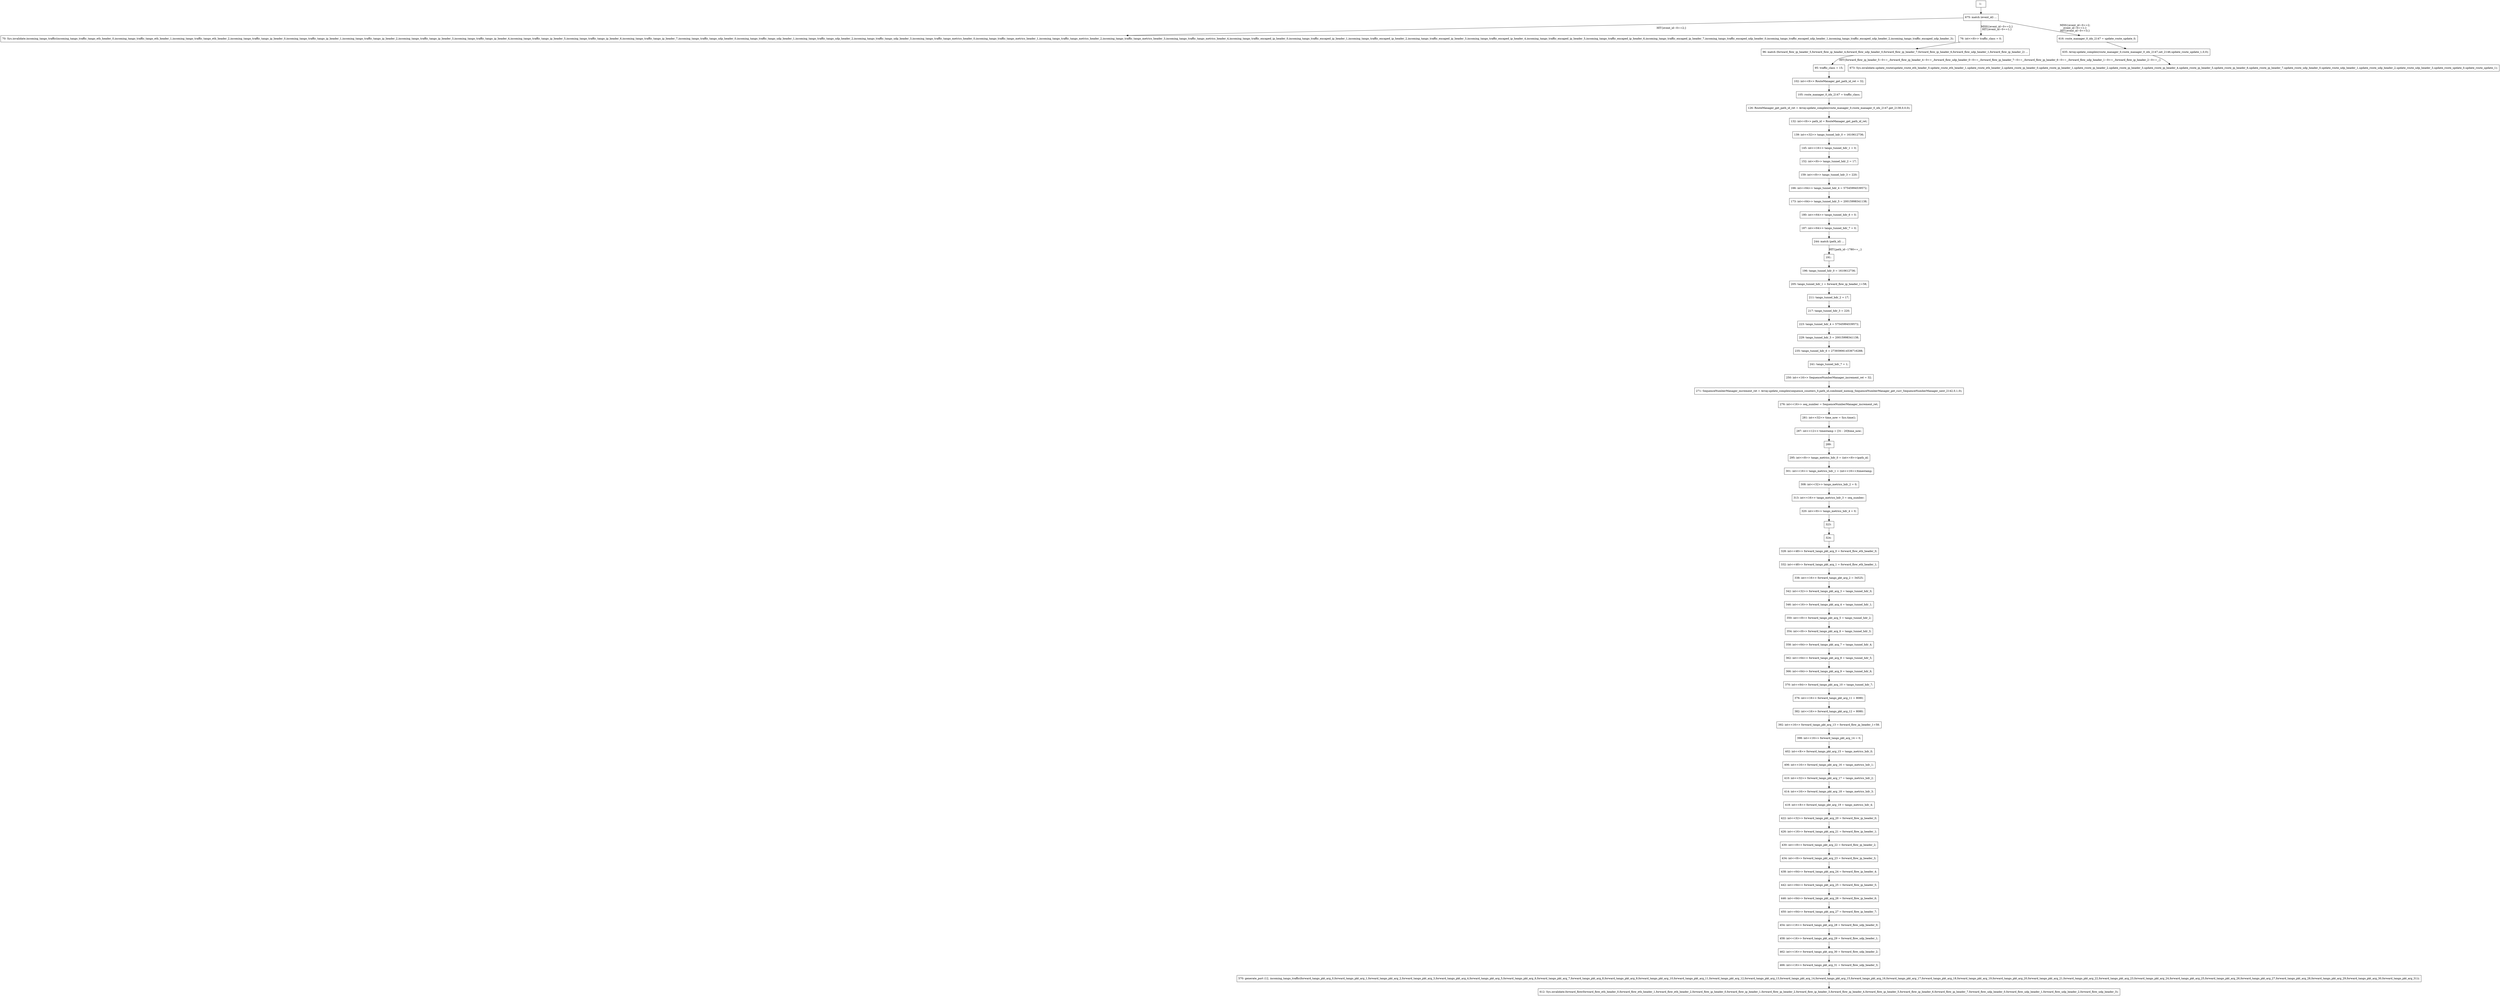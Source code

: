 digraph G {
  "1: " [shape=box, ];
  "70: Sys.invalidate.incoming_tango_traffic(incoming_tango_traffic_tango_eth_header_0,incoming_tango_traffic_tango_eth_header_1,incoming_tango_traffic_tango_eth_header_2,incoming_tango_traffic_tango_ip_header_0,incoming_tango_traffic_tango_ip_header_1,incoming_tango_traffic_tango_ip_header_2,incoming_tango_traffic_tango_ip_header_3,incoming_tango_traffic_tango_ip_header_4,incoming_tango_traffic_tango_ip_header_5,incoming_tango_traffic_tango_ip_header_6,incoming_tango_traffic_tango_ip_header_7,incoming_tango_traffic_tango_udp_header_0,incoming_tango_traffic_tango_udp_header_1,incoming_tango_traffic_tango_udp_header_2,incoming_tango_traffic_tango_udp_header_3,incoming_tango_traffic_tango_metrics_header_0,incoming_tango_traffic_tango_metrics_header_1,incoming_tango_traffic_tango_metrics_header_2,incoming_tango_traffic_tango_metrics_header_3,incoming_tango_traffic_tango_metrics_header_4,incoming_tango_traffic_encaped_ip_header_0,incoming_tango_traffic_encaped_ip_header_1,incoming_tango_traffic_encaped_ip_header_2,incoming_tango_traffic_encaped_ip_header_3,incoming_tango_traffic_encaped_ip_header_4,incoming_tango_traffic_encaped_ip_header_5,incoming_tango_traffic_encaped_ip_header_6,incoming_tango_traffic_encaped_ip_header_7,incoming_tango_traffic_encaped_udp_header_0,incoming_tango_traffic_encaped_udp_header_1,incoming_tango_traffic_encaped_udp_header_2,incoming_tango_traffic_encaped_udp_header_3);" [
  shape=box, ];
  "76: int<<8>> traffic_class = 0;" [shape=box, ];
  "95: traffic_class = 15;" [shape=box, ];
  "96: match (forward_flow_ip_header_5,forward_flow_ip_header_4,forward_flow_udp_header_0,forward_flow_ip_header_7,forward_flow_ip_header_6,forward_flow_udp_header_1,forward_flow_ip_header_2) ...
" [
  shape=box, ];
  "102: int<<8>> RouteManager_get_path_id_ret = 32;" [shape=box, ];
  "105: route_manager_0_idx_2147 = traffic_class;" [shape=box, ];
  "126: RouteManager_get_path_id_ret = Array.update_complex(route_manager_0,route_manager_0_idx_2147,get_2138,0,0,0);" [
  shape=box, ];
  "132: int<<8>> path_id = RouteManager_get_path_id_ret;" [shape=box, ];
  "139: int<<32>> tango_tunnel_hdr_0 = 1610612736;" [shape=box, ];
  "145: int<<16>> tango_tunnel_hdr_1 = 0;" [shape=box, ];
  "152: int<<8>> tango_tunnel_hdr_2 = 17;" [shape=box, ];
  "159: int<<8>> tango_tunnel_hdr_3 = 220;" [shape=box, ];
  "166: int<<64>> tango_tunnel_hdr_4 = 57545994539572;" [shape=box, ];
  "173: int<<64>> tango_tunnel_hdr_5 = 20015998341138;" [shape=box, ];
  "180: int<<64>> tango_tunnel_hdr_6 = 0;" [shape=box, ];
  "187: int<<64>> tango_tunnel_hdr_7 = 0;" [shape=box, ];
  "191: " [shape=box, ];
  "196: tango_tunnel_hdr_0 = 1610612736;" [shape=box, ];
  "205: tango_tunnel_hdr_1 = forward_flow_ip_header_1+58;" [shape=box, ];
  "211: tango_tunnel_hdr_2 = 17;" [shape=box, ];
  "217: tango_tunnel_hdr_3 = 220;" [shape=box, ];
  "223: tango_tunnel_hdr_4 = 57545994539572;" [shape=box, ];
  "229: tango_tunnel_hdr_5 = 20015998341138;" [shape=box, ];
  "235: tango_tunnel_hdr_6 = 2739390614536716288;" [shape=box, ];
  "241: tango_tunnel_hdr_7 = 1;" [shape=box, ];
  "244: match (path_id) ...
" [shape=box, ];
  "250: int<<16>> SequenceNumberManager_increment_ret = 32;" [shape=box, ];
  "271: SequenceNumberManager_increment_ret = Array.update_complex(sequence_counters_0,path_id,combined_memop_SequenceNumberManager_get_curr_SequenceNumberManager_next_2142,0,1,0);" [
  shape=box, ];
  "276: int<<16>> seq_number = SequenceNumberManager_increment_ret;" [
  shape=box, ];
  "281: int<<32>> time_now = Sys.time();" [shape=box, ];
  "287: int<<12>> timestamp = [31 : 20]time_now;" [shape=box, ];
  "289: " [shape=box, ];
  "295: int<<8>> tango_metrics_hdr_0 = (int<<8>>)path_id;" [shape=box, ];
  "301: int<<16>> tango_metrics_hdr_1 = (int<<16>>)timestamp;" [shape=box, ];
  "308: int<<32>> tango_metrics_hdr_2 = 0;" [shape=box, ];
  "313: int<<16>> tango_metrics_hdr_3 = seq_number;" [shape=box, ];
  "320: int<<8>> tango_metrics_hdr_4 = 0;" [shape=box, ];
  "323: " [shape=box, ];
  "324: " [shape=box, ];
  "328: int<<48>> forward_tango_pkt_arg_0 = forward_flow_eth_header_0;" [
  shape=box, ];
  "332: int<<48>> forward_tango_pkt_arg_1 = forward_flow_eth_header_1;" [
  shape=box, ];
  "338: int<<16>> forward_tango_pkt_arg_2 = 34525;" [shape=box, ];
  "342: int<<32>> forward_tango_pkt_arg_3 = tango_tunnel_hdr_0;" [shape=box, ];
  "346: int<<16>> forward_tango_pkt_arg_4 = tango_tunnel_hdr_1;" [shape=box, ];
  "350: int<<8>> forward_tango_pkt_arg_5 = tango_tunnel_hdr_2;" [shape=box, ];
  "354: int<<8>> forward_tango_pkt_arg_6 = tango_tunnel_hdr_3;" [shape=box, ];
  "358: int<<64>> forward_tango_pkt_arg_7 = tango_tunnel_hdr_4;" [shape=box, ];
  "362: int<<64>> forward_tango_pkt_arg_8 = tango_tunnel_hdr_5;" [shape=box, ];
  "366: int<<64>> forward_tango_pkt_arg_9 = tango_tunnel_hdr_6;" [shape=box, ];
  "370: int<<64>> forward_tango_pkt_arg_10 = tango_tunnel_hdr_7;" [shape=box, ];
  "376: int<<16>> forward_tango_pkt_arg_11 = 8080;" [shape=box, ];
  "382: int<<16>> forward_tango_pkt_arg_12 = 8080;" [shape=box, ];
  "392: int<<16>> forward_tango_pkt_arg_13 = forward_flow_ip_header_1+58;" [
  shape=box, ];
  "398: int<<16>> forward_tango_pkt_arg_14 = 0;" [shape=box, ];
  "402: int<<8>> forward_tango_pkt_arg_15 = tango_metrics_hdr_0;" [shape=box, ];
  "406: int<<16>> forward_tango_pkt_arg_16 = tango_metrics_hdr_1;" [shape=box,
                                                                    ];
  "410: int<<32>> forward_tango_pkt_arg_17 = tango_metrics_hdr_2;" [shape=box,
                                                                    ];
  "414: int<<16>> forward_tango_pkt_arg_18 = tango_metrics_hdr_3;" [shape=box,
                                                                    ];
  "418: int<<8>> forward_tango_pkt_arg_19 = tango_metrics_hdr_4;" [shape=box, ];
  "422: int<<32>> forward_tango_pkt_arg_20 = forward_flow_ip_header_0;" [
  shape=box, ];
  "426: int<<16>> forward_tango_pkt_arg_21 = forward_flow_ip_header_1;" [
  shape=box, ];
  "430: int<<8>> forward_tango_pkt_arg_22 = forward_flow_ip_header_2;" [
  shape=box, ];
  "434: int<<8>> forward_tango_pkt_arg_23 = forward_flow_ip_header_3;" [
  shape=box, ];
  "438: int<<64>> forward_tango_pkt_arg_24 = forward_flow_ip_header_4;" [
  shape=box, ];
  "442: int<<64>> forward_tango_pkt_arg_25 = forward_flow_ip_header_5;" [
  shape=box, ];
  "446: int<<64>> forward_tango_pkt_arg_26 = forward_flow_ip_header_6;" [
  shape=box, ];
  "450: int<<64>> forward_tango_pkt_arg_27 = forward_flow_ip_header_7;" [
  shape=box, ];
  "454: int<<16>> forward_tango_pkt_arg_28 = forward_flow_udp_header_0;" [
  shape=box, ];
  "458: int<<16>> forward_tango_pkt_arg_29 = forward_flow_udp_header_1;" [
  shape=box, ];
  "462: int<<16>> forward_tango_pkt_arg_30 = forward_flow_udp_header_2;" [
  shape=box, ];
  "466: int<<16>> forward_tango_pkt_arg_31 = forward_flow_udp_header_3;" [
  shape=box, ];
  "570: generate_port (12, incoming_tango_traffic(forward_tango_pkt_arg_0,forward_tango_pkt_arg_1,forward_tango_pkt_arg_2,forward_tango_pkt_arg_3,forward_tango_pkt_arg_4,forward_tango_pkt_arg_5,forward_tango_pkt_arg_6,forward_tango_pkt_arg_7,forward_tango_pkt_arg_8,forward_tango_pkt_arg_9,forward_tango_pkt_arg_10,forward_tango_pkt_arg_11,forward_tango_pkt_arg_12,forward_tango_pkt_arg_13,forward_tango_pkt_arg_14,forward_tango_pkt_arg_15,forward_tango_pkt_arg_16,forward_tango_pkt_arg_17,forward_tango_pkt_arg_18,forward_tango_pkt_arg_19,forward_tango_pkt_arg_20,forward_tango_pkt_arg_21,forward_tango_pkt_arg_22,forward_tango_pkt_arg_23,forward_tango_pkt_arg_24,forward_tango_pkt_arg_25,forward_tango_pkt_arg_26,forward_tango_pkt_arg_27,forward_tango_pkt_arg_28,forward_tango_pkt_arg_29,forward_tango_pkt_arg_30,forward_tango_pkt_arg_31));" [
  shape=box, ];
  "612: Sys.invalidate.forward_flow(forward_flow_eth_header_0,forward_flow_eth_header_1,forward_flow_eth_header_2,forward_flow_ip_header_0,forward_flow_ip_header_1,forward_flow_ip_header_2,forward_flow_ip_header_3,forward_flow_ip_header_4,forward_flow_ip_header_5,forward_flow_ip_header_6,forward_flow_ip_header_7,forward_flow_udp_header_0,forward_flow_udp_header_1,forward_flow_udp_header_2,forward_flow_udp_header_3);" [
  shape=box, ];
  "616: route_manager_0_idx_2147 = update_route_update_0;" [shape=box, ];
  "635: Array.update_complex(route_manager_0,route_manager_0_idx_2147,set_2146,update_route_update_1,0,0);" [
  shape=box, ];
  "673: Sys.invalidate.update_route(update_route_eth_header_0,update_route_eth_header_1,update_route_eth_header_2,update_route_ip_header_0,update_route_ip_header_1,update_route_ip_header_2,update_route_ip_header_3,update_route_ip_header_4,update_route_ip_header_5,update_route_ip_header_6,update_route_ip_header_7,update_route_udp_header_0,update_route_udp_header_1,update_route_udp_header_2,update_route_udp_header_3,update_route_update_0,update_route_update_1);" [
  shape=box, ];
  "675: match (event_id) ...
" [shape=box, ];
  
  
  "1: " -> "675: match (event_id) ...
" [label="", ];
  "76: int<<8>> traffic_class = 0;" -> "96: match (forward_flow_ip_header_5,forward_flow_ip_header_4,forward_flow_udp_header_0,forward_flow_ip_header_7,forward_flow_ip_header_6,forward_flow_udp_header_1,forward_flow_ip_header_2) ...
" [
  label="", ];
  "95: traffic_class = 15;" -> "102: int<<8>> RouteManager_get_path_id_ret = 32;" [
  label="", ];
  "96: match (forward_flow_ip_header_5,forward_flow_ip_header_4,forward_flow_udp_header_0,forward_flow_ip_header_7,forward_flow_ip_header_6,forward_flow_udp_header_1,forward_flow_ip_header_2) ...
" -> "95: traffic_class = 15;" [
  label="HIT{forward_flow_ip_header_5~0==_,forward_flow_ip_header_4~0==_,forward_flow_udp_header_0~0==_,forward_flow_ip_header_7~0==_,forward_flow_ip_header_6~0==_,forward_flow_udp_header_1~0==_,forward_flow_ip_header_2~0==_;}",
  ];
  "102: int<<8>> RouteManager_get_path_id_ret = 32;" -> "105: route_manager_0_idx_2147 = traffic_class;" [
  label="", ];
  "105: route_manager_0_idx_2147 = traffic_class;" -> "126: RouteManager_get_path_id_ret = Array.update_complex(route_manager_0,route_manager_0_idx_2147,get_2138,0,0,0);" [
  label="", ];
  "126: RouteManager_get_path_id_ret = Array.update_complex(route_manager_0,route_manager_0_idx_2147,get_2138,0,0,0);" -> "132: int<<8>> path_id = RouteManager_get_path_id_ret;" [
  label="", ];
  "132: int<<8>> path_id = RouteManager_get_path_id_ret;" -> "139: int<<32>> tango_tunnel_hdr_0 = 1610612736;" [
  label="", ];
  "139: int<<32>> tango_tunnel_hdr_0 = 1610612736;" -> "145: int<<16>> tango_tunnel_hdr_1 = 0;" [
  label="", ];
  "145: int<<16>> tango_tunnel_hdr_1 = 0;" -> "152: int<<8>> tango_tunnel_hdr_2 = 17;" [
  label="", ];
  "152: int<<8>> tango_tunnel_hdr_2 = 17;" -> "159: int<<8>> tango_tunnel_hdr_3 = 220;" [
  label="", ];
  "159: int<<8>> tango_tunnel_hdr_3 = 220;" -> "166: int<<64>> tango_tunnel_hdr_4 = 57545994539572;" [
  label="", ];
  "166: int<<64>> tango_tunnel_hdr_4 = 57545994539572;" -> "173: int<<64>> tango_tunnel_hdr_5 = 20015998341138;" [
  label="", ];
  "173: int<<64>> tango_tunnel_hdr_5 = 20015998341138;" -> "180: int<<64>> tango_tunnel_hdr_6 = 0;" [
  label="", ];
  "180: int<<64>> tango_tunnel_hdr_6 = 0;" -> "187: int<<64>> tango_tunnel_hdr_7 = 0;" [
  label="", ];
  "187: int<<64>> tango_tunnel_hdr_7 = 0;" -> "244: match (path_id) ...
" [
  label="", ];
  "191: " -> "196: tango_tunnel_hdr_0 = 1610612736;" [label="", ];
  "196: tango_tunnel_hdr_0 = 1610612736;" -> "205: tango_tunnel_hdr_1 = forward_flow_ip_header_1+58;" [
  label="", ];
  "205: tango_tunnel_hdr_1 = forward_flow_ip_header_1+58;" -> "211: tango_tunnel_hdr_2 = 17;" [
  label="", ];
  "211: tango_tunnel_hdr_2 = 17;" -> "217: tango_tunnel_hdr_3 = 220;" [
  label="", ];
  "217: tango_tunnel_hdr_3 = 220;" -> "223: tango_tunnel_hdr_4 = 57545994539572;" [
  label="", ];
  "223: tango_tunnel_hdr_4 = 57545994539572;" -> "229: tango_tunnel_hdr_5 = 20015998341138;" [
  label="", ];
  "229: tango_tunnel_hdr_5 = 20015998341138;" -> "235: tango_tunnel_hdr_6 = 2739390614536716288;" [
  label="", ];
  "235: tango_tunnel_hdr_6 = 2739390614536716288;" -> "241: tango_tunnel_hdr_7 = 1;" [
  label="", ];
  "241: tango_tunnel_hdr_7 = 1;" -> "250: int<<16>> SequenceNumberManager_increment_ret = 32;" [
  label="", ];
  "244: match (path_id) ...
" -> "191: " [label="HIT{path_id~1780==_;}", ];
  "250: int<<16>> SequenceNumberManager_increment_ret = 32;" -> "271: SequenceNumberManager_increment_ret = Array.update_complex(sequence_counters_0,path_id,combined_memop_SequenceNumberManager_get_curr_SequenceNumberManager_next_2142,0,1,0);" [
  label="", ];
  "271: SequenceNumberManager_increment_ret = Array.update_complex(sequence_counters_0,path_id,combined_memop_SequenceNumberManager_get_curr_SequenceNumberManager_next_2142,0,1,0);" -> "276: int<<16>> seq_number = SequenceNumberManager_increment_ret;" [
  label="", ];
  "276: int<<16>> seq_number = SequenceNumberManager_increment_ret;" -> "281: int<<32>> time_now = Sys.time();" [
  label="", ];
  "281: int<<32>> time_now = Sys.time();" -> "287: int<<12>> timestamp = [31 : 20]time_now;" [
  label="", ];
  "287: int<<12>> timestamp = [31 : 20]time_now;" -> "289: " [label="", ];
  "289: " -> "295: int<<8>> tango_metrics_hdr_0 = (int<<8>>)path_id;" [
  label="", ];
  "295: int<<8>> tango_metrics_hdr_0 = (int<<8>>)path_id;" -> "301: int<<16>> tango_metrics_hdr_1 = (int<<16>>)timestamp;" [
  label="", ];
  "301: int<<16>> tango_metrics_hdr_1 = (int<<16>>)timestamp;" -> "308: int<<32>> tango_metrics_hdr_2 = 0;" [
  label="", ];
  "308: int<<32>> tango_metrics_hdr_2 = 0;" -> "313: int<<16>> tango_metrics_hdr_3 = seq_number;" [
  label="", ];
  "313: int<<16>> tango_metrics_hdr_3 = seq_number;" -> "320: int<<8>> tango_metrics_hdr_4 = 0;" [
  label="", ];
  "320: int<<8>> tango_metrics_hdr_4 = 0;" -> "323: " [label="", ];
  "323: " -> "324: " [label="", ];
  "324: " -> "328: int<<48>> forward_tango_pkt_arg_0 = forward_flow_eth_header_0;" [
  label="", ];
  "328: int<<48>> forward_tango_pkt_arg_0 = forward_flow_eth_header_0;" -> "332: int<<48>> forward_tango_pkt_arg_1 = forward_flow_eth_header_1;" [
  label="", ];
  "332: int<<48>> forward_tango_pkt_arg_1 = forward_flow_eth_header_1;" -> "338: int<<16>> forward_tango_pkt_arg_2 = 34525;" [
  label="", ];
  "338: int<<16>> forward_tango_pkt_arg_2 = 34525;" -> "342: int<<32>> forward_tango_pkt_arg_3 = tango_tunnel_hdr_0;" [
  label="", ];
  "342: int<<32>> forward_tango_pkt_arg_3 = tango_tunnel_hdr_0;" -> "346: int<<16>> forward_tango_pkt_arg_4 = tango_tunnel_hdr_1;" [
  label="", ];
  "346: int<<16>> forward_tango_pkt_arg_4 = tango_tunnel_hdr_1;" -> "350: int<<8>> forward_tango_pkt_arg_5 = tango_tunnel_hdr_2;" [
  label="", ];
  "350: int<<8>> forward_tango_pkt_arg_5 = tango_tunnel_hdr_2;" -> "354: int<<8>> forward_tango_pkt_arg_6 = tango_tunnel_hdr_3;" [
  label="", ];
  "354: int<<8>> forward_tango_pkt_arg_6 = tango_tunnel_hdr_3;" -> "358: int<<64>> forward_tango_pkt_arg_7 = tango_tunnel_hdr_4;" [
  label="", ];
  "358: int<<64>> forward_tango_pkt_arg_7 = tango_tunnel_hdr_4;" -> "362: int<<64>> forward_tango_pkt_arg_8 = tango_tunnel_hdr_5;" [
  label="", ];
  "362: int<<64>> forward_tango_pkt_arg_8 = tango_tunnel_hdr_5;" -> "366: int<<64>> forward_tango_pkt_arg_9 = tango_tunnel_hdr_6;" [
  label="", ];
  "366: int<<64>> forward_tango_pkt_arg_9 = tango_tunnel_hdr_6;" -> "370: int<<64>> forward_tango_pkt_arg_10 = tango_tunnel_hdr_7;" [
  label="", ];
  "370: int<<64>> forward_tango_pkt_arg_10 = tango_tunnel_hdr_7;" -> "376: int<<16>> forward_tango_pkt_arg_11 = 8080;" [
  label="", ];
  "376: int<<16>> forward_tango_pkt_arg_11 = 8080;" -> "382: int<<16>> forward_tango_pkt_arg_12 = 8080;" [
  label="", ];
  "382: int<<16>> forward_tango_pkt_arg_12 = 8080;" -> "392: int<<16>> forward_tango_pkt_arg_13 = forward_flow_ip_header_1+58;" [
  label="", ];
  "392: int<<16>> forward_tango_pkt_arg_13 = forward_flow_ip_header_1+58;" -> "398: int<<16>> forward_tango_pkt_arg_14 = 0;" [
  label="", ];
  "398: int<<16>> forward_tango_pkt_arg_14 = 0;" -> "402: int<<8>> forward_tango_pkt_arg_15 = tango_metrics_hdr_0;" [
  label="", ];
  "402: int<<8>> forward_tango_pkt_arg_15 = tango_metrics_hdr_0;" -> "406: int<<16>> forward_tango_pkt_arg_16 = tango_metrics_hdr_1;" [
  label="", ];
  "406: int<<16>> forward_tango_pkt_arg_16 = tango_metrics_hdr_1;" -> "410: int<<32>> forward_tango_pkt_arg_17 = tango_metrics_hdr_2;" [
  label="", ];
  "410: int<<32>> forward_tango_pkt_arg_17 = tango_metrics_hdr_2;" -> "414: int<<16>> forward_tango_pkt_arg_18 = tango_metrics_hdr_3;" [
  label="", ];
  "414: int<<16>> forward_tango_pkt_arg_18 = tango_metrics_hdr_3;" -> "418: int<<8>> forward_tango_pkt_arg_19 = tango_metrics_hdr_4;" [
  label="", ];
  "418: int<<8>> forward_tango_pkt_arg_19 = tango_metrics_hdr_4;" -> "422: int<<32>> forward_tango_pkt_arg_20 = forward_flow_ip_header_0;" [
  label="", ];
  "422: int<<32>> forward_tango_pkt_arg_20 = forward_flow_ip_header_0;" -> "426: int<<16>> forward_tango_pkt_arg_21 = forward_flow_ip_header_1;" [
  label="", ];
  "426: int<<16>> forward_tango_pkt_arg_21 = forward_flow_ip_header_1;" -> "430: int<<8>> forward_tango_pkt_arg_22 = forward_flow_ip_header_2;" [
  label="", ];
  "430: int<<8>> forward_tango_pkt_arg_22 = forward_flow_ip_header_2;" -> "434: int<<8>> forward_tango_pkt_arg_23 = forward_flow_ip_header_3;" [
  label="", ];
  "434: int<<8>> forward_tango_pkt_arg_23 = forward_flow_ip_header_3;" -> "438: int<<64>> forward_tango_pkt_arg_24 = forward_flow_ip_header_4;" [
  label="", ];
  "438: int<<64>> forward_tango_pkt_arg_24 = forward_flow_ip_header_4;" -> "442: int<<64>> forward_tango_pkt_arg_25 = forward_flow_ip_header_5;" [
  label="", ];
  "442: int<<64>> forward_tango_pkt_arg_25 = forward_flow_ip_header_5;" -> "446: int<<64>> forward_tango_pkt_arg_26 = forward_flow_ip_header_6;" [
  label="", ];
  "446: int<<64>> forward_tango_pkt_arg_26 = forward_flow_ip_header_6;" -> "450: int<<64>> forward_tango_pkt_arg_27 = forward_flow_ip_header_7;" [
  label="", ];
  "450: int<<64>> forward_tango_pkt_arg_27 = forward_flow_ip_header_7;" -> "454: int<<16>> forward_tango_pkt_arg_28 = forward_flow_udp_header_0;" [
  label="", ];
  "454: int<<16>> forward_tango_pkt_arg_28 = forward_flow_udp_header_0;" -> "458: int<<16>> forward_tango_pkt_arg_29 = forward_flow_udp_header_1;" [
  label="", ];
  "458: int<<16>> forward_tango_pkt_arg_29 = forward_flow_udp_header_1;" -> "462: int<<16>> forward_tango_pkt_arg_30 = forward_flow_udp_header_2;" [
  label="", ];
  "462: int<<16>> forward_tango_pkt_arg_30 = forward_flow_udp_header_2;" -> "466: int<<16>> forward_tango_pkt_arg_31 = forward_flow_udp_header_3;" [
  label="", ];
  "466: int<<16>> forward_tango_pkt_arg_31 = forward_flow_udp_header_3;" -> "570: generate_port (12, incoming_tango_traffic(forward_tango_pkt_arg_0,forward_tango_pkt_arg_1,forward_tango_pkt_arg_2,forward_tango_pkt_arg_3,forward_tango_pkt_arg_4,forward_tango_pkt_arg_5,forward_tango_pkt_arg_6,forward_tango_pkt_arg_7,forward_tango_pkt_arg_8,forward_tango_pkt_arg_9,forward_tango_pkt_arg_10,forward_tango_pkt_arg_11,forward_tango_pkt_arg_12,forward_tango_pkt_arg_13,forward_tango_pkt_arg_14,forward_tango_pkt_arg_15,forward_tango_pkt_arg_16,forward_tango_pkt_arg_17,forward_tango_pkt_arg_18,forward_tango_pkt_arg_19,forward_tango_pkt_arg_20,forward_tango_pkt_arg_21,forward_tango_pkt_arg_22,forward_tango_pkt_arg_23,forward_tango_pkt_arg_24,forward_tango_pkt_arg_25,forward_tango_pkt_arg_26,forward_tango_pkt_arg_27,forward_tango_pkt_arg_28,forward_tango_pkt_arg_29,forward_tango_pkt_arg_30,forward_tango_pkt_arg_31));" [
  label="", ];
  "570: generate_port (12, incoming_tango_traffic(forward_tango_pkt_arg_0,forward_tango_pkt_arg_1,forward_tango_pkt_arg_2,forward_tango_pkt_arg_3,forward_tango_pkt_arg_4,forward_tango_pkt_arg_5,forward_tango_pkt_arg_6,forward_tango_pkt_arg_7,forward_tango_pkt_arg_8,forward_tango_pkt_arg_9,forward_tango_pkt_arg_10,forward_tango_pkt_arg_11,forward_tango_pkt_arg_12,forward_tango_pkt_arg_13,forward_tango_pkt_arg_14,forward_tango_pkt_arg_15,forward_tango_pkt_arg_16,forward_tango_pkt_arg_17,forward_tango_pkt_arg_18,forward_tango_pkt_arg_19,forward_tango_pkt_arg_20,forward_tango_pkt_arg_21,forward_tango_pkt_arg_22,forward_tango_pkt_arg_23,forward_tango_pkt_arg_24,forward_tango_pkt_arg_25,forward_tango_pkt_arg_26,forward_tango_pkt_arg_27,forward_tango_pkt_arg_28,forward_tango_pkt_arg_29,forward_tango_pkt_arg_30,forward_tango_pkt_arg_31));" -> "612: Sys.invalidate.forward_flow(forward_flow_eth_header_0,forward_flow_eth_header_1,forward_flow_eth_header_2,forward_flow_ip_header_0,forward_flow_ip_header_1,forward_flow_ip_header_2,forward_flow_ip_header_3,forward_flow_ip_header_4,forward_flow_ip_header_5,forward_flow_ip_header_6,forward_flow_ip_header_7,forward_flow_udp_header_0,forward_flow_udp_header_1,forward_flow_udp_header_2,forward_flow_udp_header_3);" [
  label="", ];
  "616: route_manager_0_idx_2147 = update_route_update_0;" -> "635: Array.update_complex(route_manager_0,route_manager_0_idx_2147,set_2146,update_route_update_1,0,0);" [
  label="", ];
  "635: Array.update_complex(route_manager_0,route_manager_0_idx_2147,set_2146,update_route_update_1,0,0);" -> "673: Sys.invalidate.update_route(update_route_eth_header_0,update_route_eth_header_1,update_route_eth_header_2,update_route_ip_header_0,update_route_ip_header_1,update_route_ip_header_2,update_route_ip_header_3,update_route_ip_header_4,update_route_ip_header_5,update_route_ip_header_6,update_route_ip_header_7,update_route_udp_header_0,update_route_udp_header_1,update_route_udp_header_2,update_route_udp_header_3,update_route_update_0,update_route_update_1);" [
  label="", ];
  "675: match (event_id) ...
" -> "70: Sys.invalidate.incoming_tango_traffic(incoming_tango_traffic_tango_eth_header_0,incoming_tango_traffic_tango_eth_header_1,incoming_tango_traffic_tango_eth_header_2,incoming_tango_traffic_tango_ip_header_0,incoming_tango_traffic_tango_ip_header_1,incoming_tango_traffic_tango_ip_header_2,incoming_tango_traffic_tango_ip_header_3,incoming_tango_traffic_tango_ip_header_4,incoming_tango_traffic_tango_ip_header_5,incoming_tango_traffic_tango_ip_header_6,incoming_tango_traffic_tango_ip_header_7,incoming_tango_traffic_tango_udp_header_0,incoming_tango_traffic_tango_udp_header_1,incoming_tango_traffic_tango_udp_header_2,incoming_tango_traffic_tango_udp_header_3,incoming_tango_traffic_tango_metrics_header_0,incoming_tango_traffic_tango_metrics_header_1,incoming_tango_traffic_tango_metrics_header_2,incoming_tango_traffic_tango_metrics_header_3,incoming_tango_traffic_tango_metrics_header_4,incoming_tango_traffic_encaped_ip_header_0,incoming_tango_traffic_encaped_ip_header_1,incoming_tango_traffic_encaped_ip_header_2,incoming_tango_traffic_encaped_ip_header_3,incoming_tango_traffic_encaped_ip_header_4,incoming_tango_traffic_encaped_ip_header_5,incoming_tango_traffic_encaped_ip_header_6,incoming_tango_traffic_encaped_ip_header_7,incoming_tango_traffic_encaped_udp_header_0,incoming_tango_traffic_encaped_udp_header_1,incoming_tango_traffic_encaped_udp_header_2,incoming_tango_traffic_encaped_udp_header_3);" [
  label="HIT{event_id~0==2;}", ];
  "675: match (event_id) ...
" -> "76: int<<8>> traffic_class = 0;" [
  label="MISS{event_id~0==2;}
HIT{event_id~0==1;}", ];
  "675: match (event_id) ...
" -> "616: route_manager_0_idx_2147 = update_route_update_0;" [
  label="MISS{event_id~0==2;
event_id~0==1;}
HIT{event_id~0==3;}", ];
  
  }